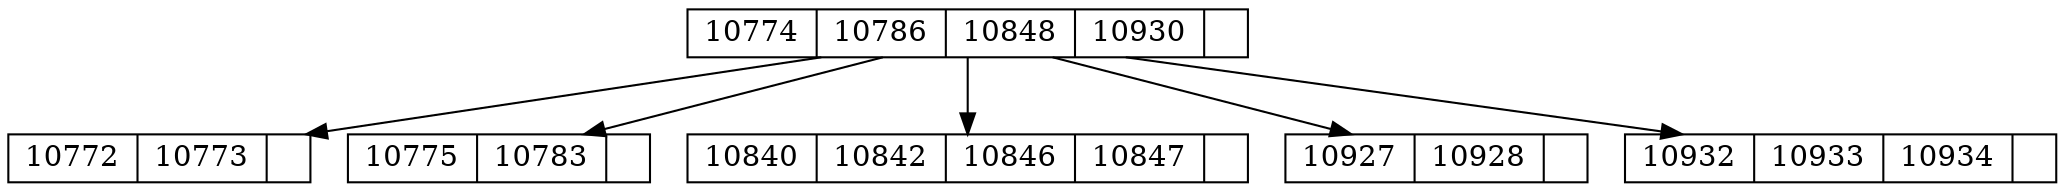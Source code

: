 digraph G {
 node [shape = record,height=.1];10774->10772;
10774->10775;
10774->10840;
10774->10927;
10774->10932;
10774[label = "<f0>10774|<f1>10786|<f2>10848|<f3>10930|"];
10772[label = "<f0>10772|<f1>10773|"];
10775[label = "<f0>10775|<f1>10783|"];
10840[label = "<f0>10840|<f1>10842|<f2>10846|<f3>10847|"];
10927[label = "<f0>10927|<f1>10928|"];
10932[label = "<f0>10932|<f1>10933|<f2>10934|"];
}